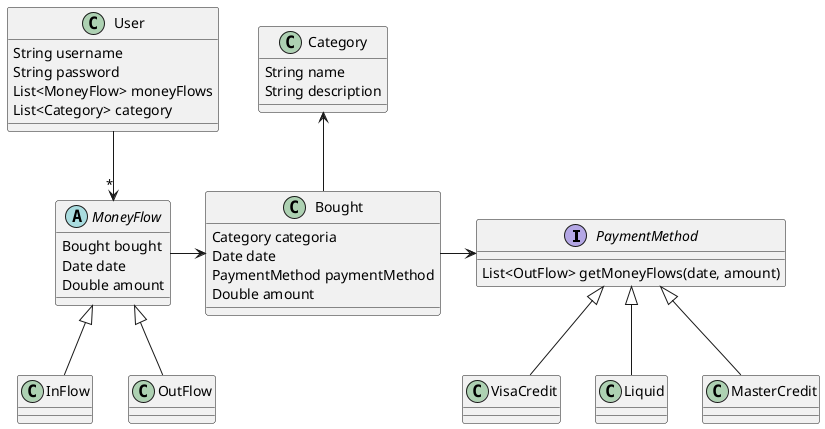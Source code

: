 @startuml

interface PaymentMethod {
   List<OutFlow> getMoneyFlows(date, amount)
}

class Bought {
   Category categoria
   Date date
   PaymentMethod paymentMethod
   Double amount
}

class Category {
    String name
    String description
}

abstract class MoneyFlow {
    Bought bought
    Date date
    Double amount
}

class InFlow

class OutFlow

class VisaCredit

class Liquid

class MasterCredit

class User {
    String username
    String password
    List<MoneyFlow> moneyFlows
    List<Category> category
}

VisaCredit -u-|> PaymentMethod
Liquid -u-|> PaymentMethod
MasterCredit -u-|> PaymentMethod

Bought -u-> Category

Bought -r-> PaymentMethod

MoneyFlow -> Bought

InFlow -u-|> MoneyFlow
OutFlow -u-|> MoneyFlow

User -->"*" MoneyFlow

@enduml